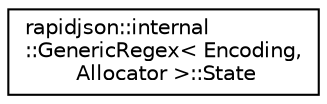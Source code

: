 digraph "Graphical Class Hierarchy"
{
 // INTERACTIVE_SVG=YES
 // LATEX_PDF_SIZE
  edge [fontname="Helvetica",fontsize="10",labelfontname="Helvetica",labelfontsize="10"];
  node [fontname="Helvetica",fontsize="10",shape=record];
  rankdir="LR";
  Node0 [label="rapidjson::internal\l::GenericRegex\< Encoding,\l Allocator \>::State",height=0.2,width=0.4,color="black", fillcolor="white", style="filled",URL="$structrapidjson_1_1internal_1_1_generic_regex_1_1_state.html",tooltip=" "];
}
